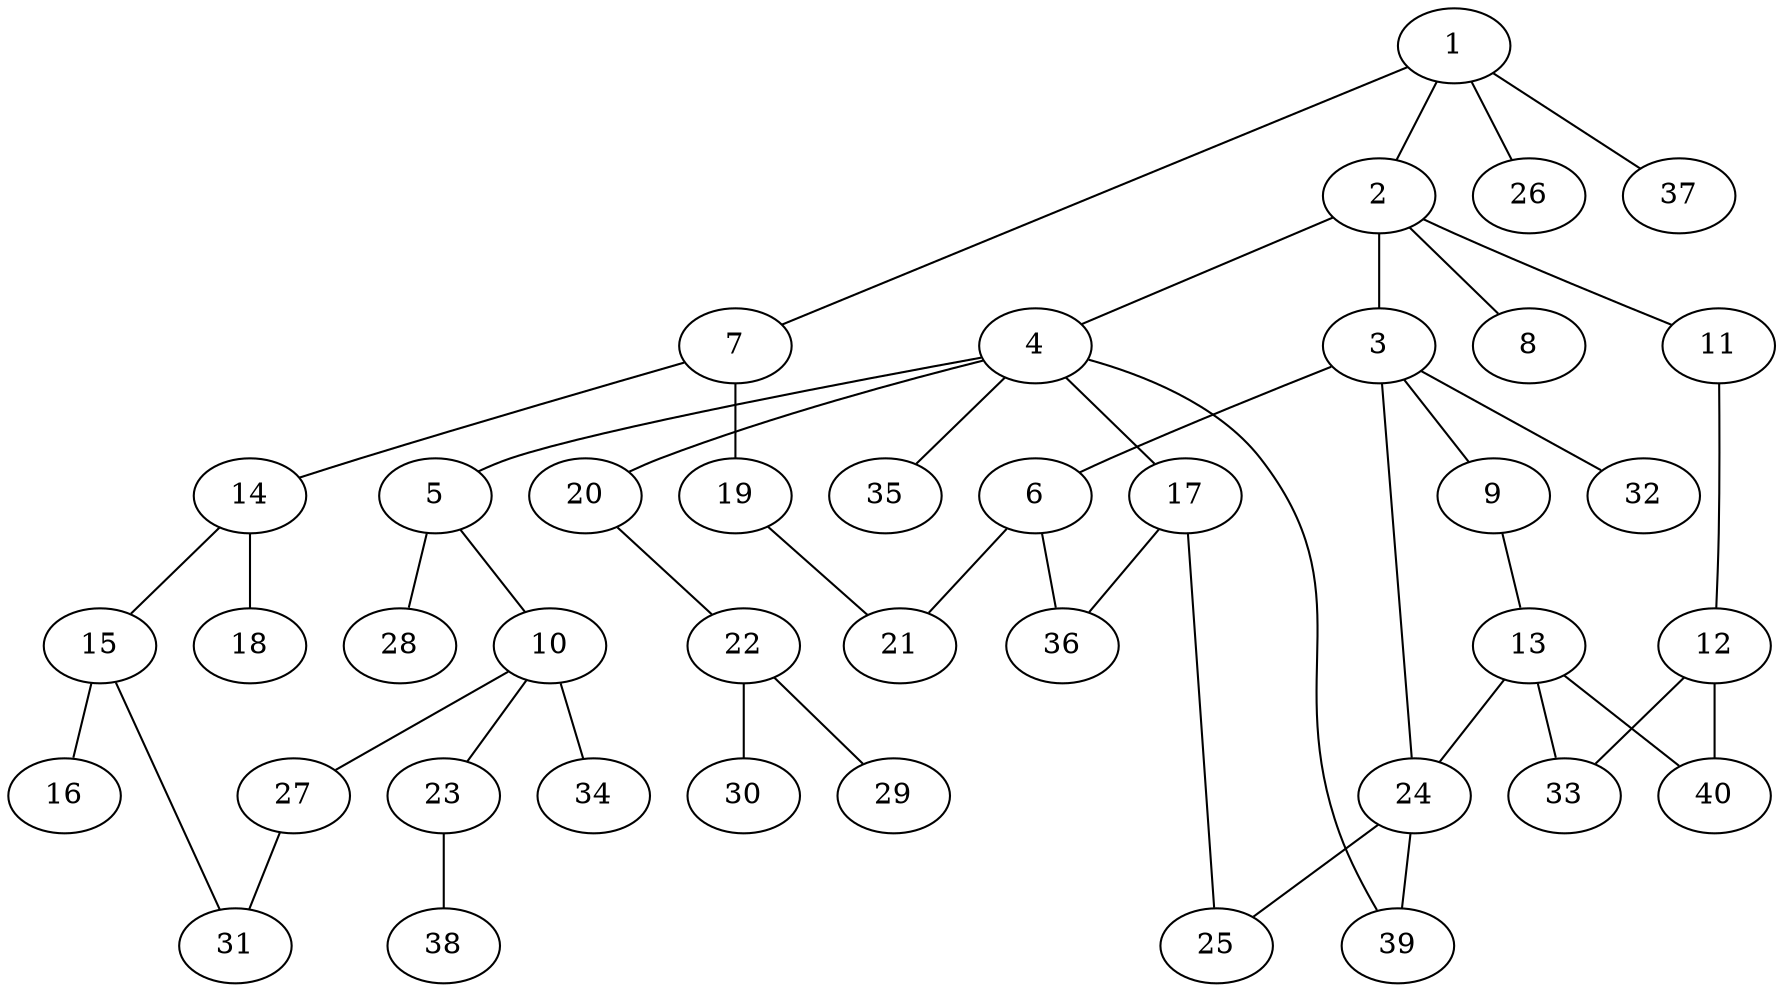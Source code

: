 graph graphname {1--2
1--7
1--26
1--37
2--3
2--4
2--8
2--11
3--6
3--9
3--24
3--32
4--5
4--17
4--20
4--35
4--39
5--10
5--28
6--21
6--36
7--14
7--19
9--13
10--23
10--27
10--34
11--12
12--33
12--40
13--24
13--33
13--40
14--15
14--18
15--16
15--31
17--25
17--36
19--21
20--22
22--29
22--30
23--38
24--25
24--39
27--31
}